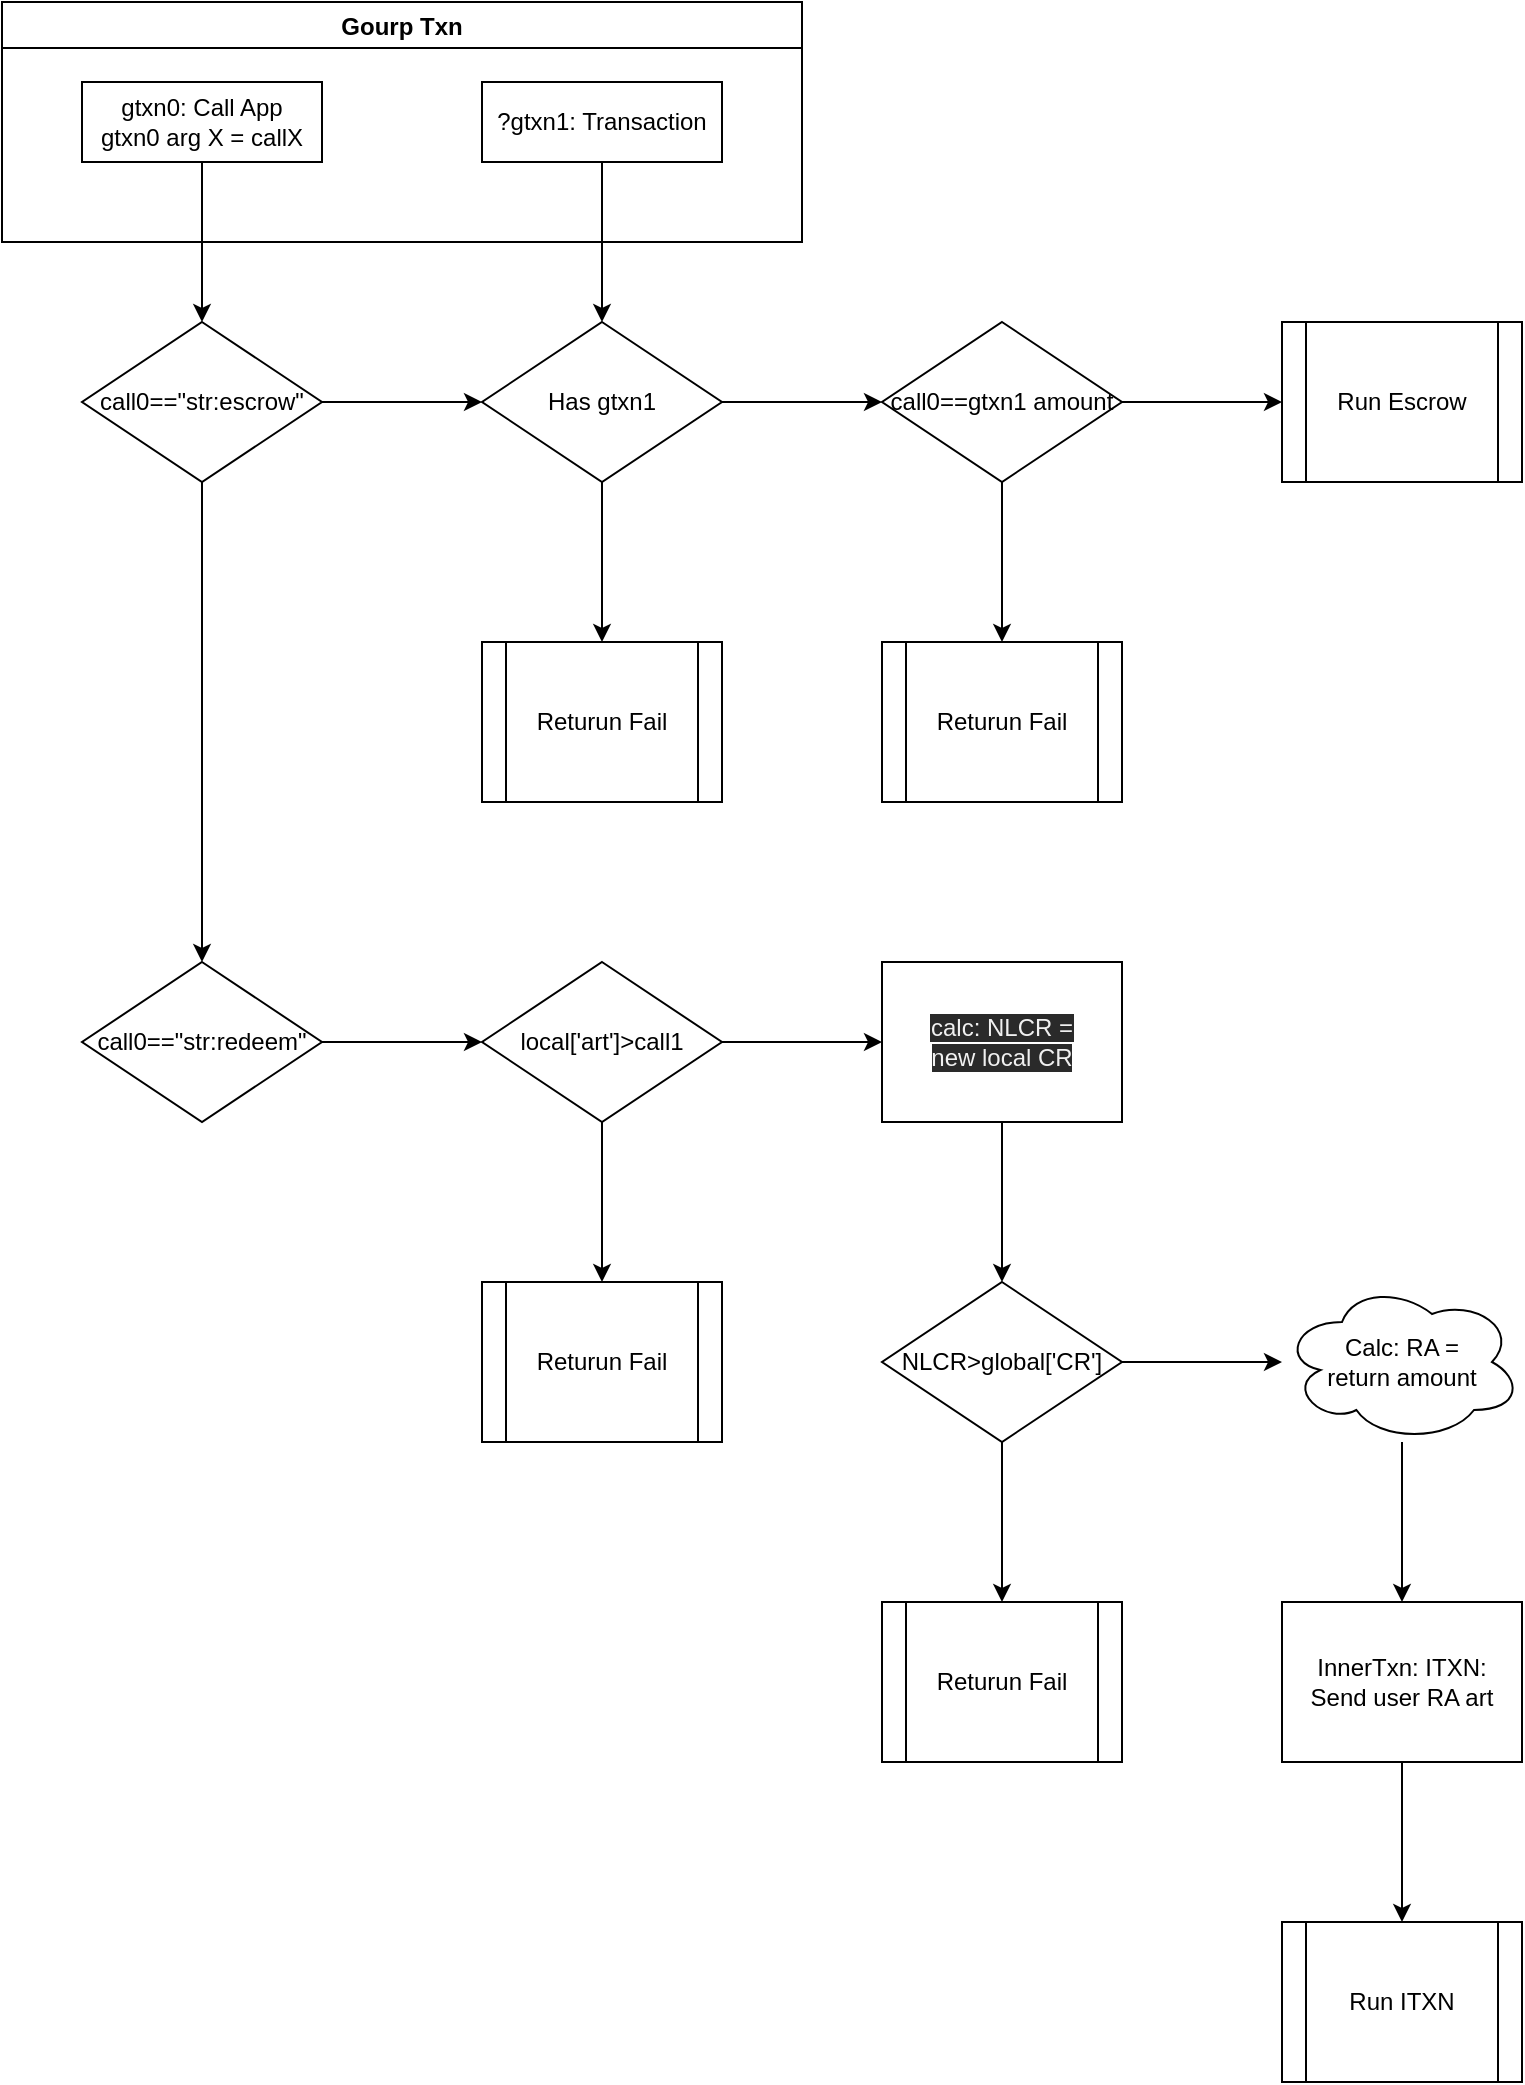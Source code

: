 <mxfile>
    <diagram id="StccxLKIsm0_ziz8Wz44" name="Page-1">
        <mxGraphModel dx="1618" dy="508" grid="1" gridSize="10" guides="1" tooltips="1" connect="1" arrows="1" fold="1" page="1" pageScale="1" pageWidth="850" pageHeight="1100" math="0" shadow="0">
            <root>
                <mxCell id="0"/>
                <mxCell id="1" parent="0"/>
                <mxCell id="3" value="Gourp Txn" style="swimlane;" vertex="1" parent="1">
                    <mxGeometry x="40" y="40" width="400" height="120" as="geometry"/>
                </mxCell>
                <mxCell id="2" value="gtxn0: Call App&lt;br&gt;gtxn0 arg X = callX" style="rounded=0;whiteSpace=wrap;html=1;" vertex="1" parent="3">
                    <mxGeometry x="40" y="40" width="120" height="40" as="geometry"/>
                </mxCell>
                <mxCell id="4" value="?gtxn1: Transaction" style="rounded=0;whiteSpace=wrap;html=1;" vertex="1" parent="3">
                    <mxGeometry x="240" y="40" width="120" height="40" as="geometry"/>
                </mxCell>
                <mxCell id="11" style="edgeStyle=none;html=1;entryX=0.5;entryY=0;entryDx=0;entryDy=0;" edge="1" parent="1" source="7" target="10">
                    <mxGeometry relative="1" as="geometry"/>
                </mxCell>
                <mxCell id="12" style="edgeStyle=none;html=1;exitX=1;exitY=0.5;exitDx=0;exitDy=0;" edge="1" parent="1" source="7" target="13">
                    <mxGeometry relative="1" as="geometry">
                        <mxPoint x="280" y="240" as="targetPoint"/>
                    </mxGeometry>
                </mxCell>
                <mxCell id="7" value="call0==&quot;str:escrow&quot;" style="rhombus;whiteSpace=wrap;html=1;" vertex="1" parent="1">
                    <mxGeometry x="80" y="200" width="120" height="80" as="geometry"/>
                </mxCell>
                <mxCell id="5" style="edgeStyle=none;html=1;entryX=0.5;entryY=0;entryDx=0;entryDy=0;" edge="1" parent="1" source="2" target="7">
                    <mxGeometry relative="1" as="geometry">
                        <mxPoint x="140" y="240" as="targetPoint"/>
                    </mxGeometry>
                </mxCell>
                <mxCell id="27" value="" style="edgeStyle=none;html=1;" edge="1" parent="1" source="10" target="26">
                    <mxGeometry relative="1" as="geometry"/>
                </mxCell>
                <mxCell id="10" value="call0==&quot;str:redeem&quot;" style="rhombus;whiteSpace=wrap;html=1;" vertex="1" parent="1">
                    <mxGeometry x="80" y="520" width="120" height="80" as="geometry"/>
                </mxCell>
                <mxCell id="18" style="edgeStyle=none;html=1;" edge="1" parent="1" source="13" target="17">
                    <mxGeometry relative="1" as="geometry"/>
                </mxCell>
                <mxCell id="24" style="edgeStyle=none;html=1;" edge="1" parent="1" source="13" target="15">
                    <mxGeometry relative="1" as="geometry"/>
                </mxCell>
                <mxCell id="13" value="Has gtxn1" style="rhombus;whiteSpace=wrap;html=1;" vertex="1" parent="1">
                    <mxGeometry x="280" y="200" width="120" height="80" as="geometry"/>
                </mxCell>
                <mxCell id="14" style="edgeStyle=none;html=1;entryX=0.5;entryY=0;entryDx=0;entryDy=0;" edge="1" parent="1" source="4" target="13">
                    <mxGeometry relative="1" as="geometry"/>
                </mxCell>
                <mxCell id="15" value="Returun Fail" style="shape=process;whiteSpace=wrap;html=1;backgroundOutline=1;" vertex="1" parent="1">
                    <mxGeometry x="280" y="360" width="120" height="80" as="geometry"/>
                </mxCell>
                <mxCell id="20" style="edgeStyle=none;html=1;" edge="1" parent="1" source="17" target="19">
                    <mxGeometry relative="1" as="geometry"/>
                </mxCell>
                <mxCell id="31" style="edgeStyle=none;html=1;" edge="1" parent="1" source="17" target="21">
                    <mxGeometry relative="1" as="geometry"/>
                </mxCell>
                <mxCell id="17" value="call0==gtxn1 amount" style="rhombus;whiteSpace=wrap;html=1;" vertex="1" parent="1">
                    <mxGeometry x="480" y="200" width="120" height="80" as="geometry"/>
                </mxCell>
                <mxCell id="19" value="Run Escrow" style="shape=process;whiteSpace=wrap;html=1;backgroundOutline=1;" vertex="1" parent="1">
                    <mxGeometry x="680" y="200" width="120" height="80" as="geometry"/>
                </mxCell>
                <mxCell id="21" value="Returun Fail" style="shape=process;whiteSpace=wrap;html=1;backgroundOutline=1;" vertex="1" parent="1">
                    <mxGeometry x="480" y="360" width="120" height="80" as="geometry"/>
                </mxCell>
                <mxCell id="30" style="edgeStyle=none;html=1;" edge="1" parent="1" source="26" target="28">
                    <mxGeometry relative="1" as="geometry"/>
                </mxCell>
                <mxCell id="33" style="edgeStyle=none;html=1;" edge="1" parent="1" source="26" target="32">
                    <mxGeometry relative="1" as="geometry"/>
                </mxCell>
                <mxCell id="26" value="local['art']&amp;gt;call1&lt;br&gt;" style="rhombus;whiteSpace=wrap;html=1;" vertex="1" parent="1">
                    <mxGeometry x="280" y="520" width="120" height="80" as="geometry"/>
                </mxCell>
                <mxCell id="35" style="edgeStyle=none;html=1;" edge="1" parent="1" source="28" target="34">
                    <mxGeometry relative="1" as="geometry"/>
                </mxCell>
                <mxCell id="28" value="&lt;span style=&quot;color: rgb(240 , 240 , 240) ; font-family: &amp;#34;helvetica&amp;#34; ; font-size: 12px ; font-style: normal ; font-weight: 400 ; letter-spacing: normal ; text-align: center ; text-indent: 0px ; text-transform: none ; word-spacing: 0px ; background-color: rgb(42 , 42 , 42) ; display: inline ; float: none&quot;&gt;calc:&amp;nbsp;NLCR =&lt;br&gt;new local CR&lt;/span&gt;" style="rounded=0;whiteSpace=wrap;html=1;" vertex="1" parent="1">
                    <mxGeometry x="480" y="520" width="120" height="80" as="geometry"/>
                </mxCell>
                <mxCell id="32" value="Returun Fail" style="shape=process;whiteSpace=wrap;html=1;backgroundOutline=1;" vertex="1" parent="1">
                    <mxGeometry x="280" y="680" width="120" height="80" as="geometry"/>
                </mxCell>
                <mxCell id="37" style="edgeStyle=none;html=1;" edge="1" parent="1" source="34" target="36">
                    <mxGeometry relative="1" as="geometry"/>
                </mxCell>
                <mxCell id="39" style="edgeStyle=none;html=1;" edge="1" parent="1" source="34" target="38">
                    <mxGeometry relative="1" as="geometry"/>
                </mxCell>
                <mxCell id="34" value="NLCR&amp;gt;global['CR']" style="rhombus;whiteSpace=wrap;html=1;" vertex="1" parent="1">
                    <mxGeometry x="480" y="680" width="120" height="80" as="geometry"/>
                </mxCell>
                <mxCell id="36" value="Returun Fail" style="shape=process;whiteSpace=wrap;html=1;backgroundOutline=1;" vertex="1" parent="1">
                    <mxGeometry x="480" y="840" width="120" height="80" as="geometry"/>
                </mxCell>
                <mxCell id="43" style="edgeStyle=none;html=1;" edge="1" parent="1" source="38" target="40">
                    <mxGeometry relative="1" as="geometry"/>
                </mxCell>
                <mxCell id="38" value="Calc: RA =&lt;br&gt;return amount" style="ellipse;shape=cloud;whiteSpace=wrap;html=1;" vertex="1" parent="1">
                    <mxGeometry x="680" y="680" width="120" height="80" as="geometry"/>
                </mxCell>
                <mxCell id="44" style="edgeStyle=none;html=1;" edge="1" parent="1" source="40" target="41">
                    <mxGeometry relative="1" as="geometry"/>
                </mxCell>
                <mxCell id="40" value="InnerTxn: ITXN:&lt;br&gt;Send user RA art" style="rounded=0;whiteSpace=wrap;html=1;" vertex="1" parent="1">
                    <mxGeometry x="680" y="840" width="120" height="80" as="geometry"/>
                </mxCell>
                <mxCell id="41" value="Run ITXN" style="shape=process;whiteSpace=wrap;html=1;backgroundOutline=1;" vertex="1" parent="1">
                    <mxGeometry x="680" y="1000" width="120" height="80" as="geometry"/>
                </mxCell>
            </root>
        </mxGraphModel>
    </diagram>
</mxfile>